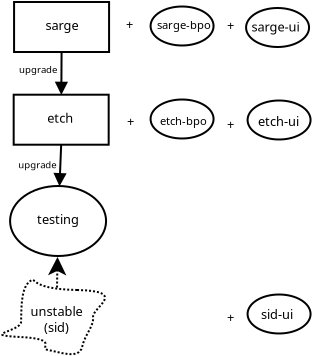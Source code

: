 <?xml version="1.0" encoding="UTF-8"?>
<dia:diagram xmlns:dia="http://www.lysator.liu.se/~alla/dia/">
  <dia:layer name="Background" visible="true">
    <dia:object type="Standard - Box" version="0" id="O0">
      <dia:attribute name="obj_pos">
        <dia:point val="2.15,1"/>
      </dia:attribute>
      <dia:attribute name="obj_bb">
        <dia:rectangle val="2.1,0.95;6.95,3.55"/>
      </dia:attribute>
      <dia:attribute name="elem_corner">
        <dia:point val="2.15,1"/>
      </dia:attribute>
      <dia:attribute name="elem_width">
        <dia:real val="4.75"/>
      </dia:attribute>
      <dia:attribute name="elem_height">
        <dia:real val="2.5"/>
      </dia:attribute>
      <dia:attribute name="show_background">
        <dia:boolean val="true"/>
      </dia:attribute>
    </dia:object>
    <dia:object type="Standard - Box" version="0" id="O1">
      <dia:attribute name="obj_pos">
        <dia:point val="2.13,5.635"/>
      </dia:attribute>
      <dia:attribute name="obj_bb">
        <dia:rectangle val="2.08,5.585;6.93,8.185"/>
      </dia:attribute>
      <dia:attribute name="elem_corner">
        <dia:point val="2.13,5.635"/>
      </dia:attribute>
      <dia:attribute name="elem_width">
        <dia:real val="4.75"/>
      </dia:attribute>
      <dia:attribute name="elem_height">
        <dia:real val="2.5"/>
      </dia:attribute>
      <dia:attribute name="show_background">
        <dia:boolean val="true"/>
      </dia:attribute>
    </dia:object>
    <dia:object type="Standard - Ellipse" version="0" id="O2">
      <dia:attribute name="obj_pos">
        <dia:point val="1.95,10.2"/>
      </dia:attribute>
      <dia:attribute name="obj_bb">
        <dia:rectangle val="1.9,10.15;6.8,13.75"/>
      </dia:attribute>
      <dia:attribute name="elem_corner">
        <dia:point val="1.95,10.2"/>
      </dia:attribute>
      <dia:attribute name="elem_width">
        <dia:real val="4.8"/>
      </dia:attribute>
      <dia:attribute name="elem_height">
        <dia:real val="3.5"/>
      </dia:attribute>
    </dia:object>
    <dia:object type="Standard - Beziergon" version="0" id="O3">
      <dia:attribute name="obj_pos">
        <dia:point val="5.3,15.4"/>
      </dia:attribute>
      <dia:attribute name="obj_bb">
        <dia:rectangle val="1.496,14.843;7.096,18.658"/>
      </dia:attribute>
      <dia:attribute name="bez_points">
        <dia:point val="5.3,15.4"/>
        <dia:point val="7.9,15.45"/>
        <dia:point val="6.058,16.275"/>
        <dia:point val="6.1,16.75"/>
        <dia:point val="6.142,17.225"/>
        <dia:point val="5.7,17.6"/>
        <dia:point val="5.55,18.25"/>
        <dia:point val="5.4,18.9"/>
        <dia:point val="4.367,18.483"/>
        <dia:point val="3.85,18.4"/>
        <dia:point val="3.333,18.317"/>
        <dia:point val="4.5,17.85"/>
        <dia:point val="2.45,17.75"/>
        <dia:point val="0.4,17.65"/>
        <dia:point val="2.475,17.475"/>
        <dia:point val="2.5,17"/>
        <dia:point val="2.525,16.525"/>
        <dia:point val="2.458,15.375"/>
        <dia:point val="2.9,15"/>
        <dia:point val="3.342,14.625"/>
        <dia:point val="2.7,15.35"/>
      </dia:attribute>
      <dia:attribute name="corner_types">
        <dia:enum val="157926736"/>
        <dia:enum val="0"/>
        <dia:enum val="0"/>
        <dia:enum val="0"/>
        <dia:enum val="0"/>
        <dia:enum val="0"/>
        <dia:enum val="0"/>
        <dia:enum val="0"/>
      </dia:attribute>
      <dia:attribute name="show_background">
        <dia:boolean val="true"/>
      </dia:attribute>
      <dia:attribute name="line_style">
        <dia:enum val="4"/>
      </dia:attribute>
    </dia:object>
    <dia:object type="Standard - Text" version="1" id="O4">
      <dia:attribute name="obj_pos">
        <dia:point val="3.725,2.4"/>
      </dia:attribute>
      <dia:attribute name="obj_bb">
        <dia:rectangle val="3.725,1.85;5.525,2.8"/>
      </dia:attribute>
      <dia:attribute name="text">
        <dia:composite type="text">
          <dia:attribute name="string">
            <dia:string>#sarge#</dia:string>
          </dia:attribute>
          <dia:attribute name="font">
            <dia:font family="sans" style="0" name="Helvetica"/>
          </dia:attribute>
          <dia:attribute name="height">
            <dia:real val="0.8"/>
          </dia:attribute>
          <dia:attribute name="pos">
            <dia:point val="3.725,2.4"/>
          </dia:attribute>
          <dia:attribute name="color">
            <dia:color val="#000000"/>
          </dia:attribute>
          <dia:attribute name="alignment">
            <dia:enum val="0"/>
          </dia:attribute>
        </dia:composite>
      </dia:attribute>
      <dia:attribute name="valign">
        <dia:enum val="3"/>
      </dia:attribute>
    </dia:object>
    <dia:object type="Standard - Text" version="1" id="O5">
      <dia:attribute name="obj_pos">
        <dia:point val="3.805,7.035"/>
      </dia:attribute>
      <dia:attribute name="obj_bb">
        <dia:rectangle val="3.805,6.485;5.205,7.435"/>
      </dia:attribute>
      <dia:attribute name="text">
        <dia:composite type="text">
          <dia:attribute name="string">
            <dia:string>#etch#</dia:string>
          </dia:attribute>
          <dia:attribute name="font">
            <dia:font family="sans" style="0" name="Helvetica"/>
          </dia:attribute>
          <dia:attribute name="height">
            <dia:real val="0.8"/>
          </dia:attribute>
          <dia:attribute name="pos">
            <dia:point val="3.805,7.035"/>
          </dia:attribute>
          <dia:attribute name="color">
            <dia:color val="#000000"/>
          </dia:attribute>
          <dia:attribute name="alignment">
            <dia:enum val="0"/>
          </dia:attribute>
        </dia:composite>
      </dia:attribute>
      <dia:attribute name="valign">
        <dia:enum val="3"/>
      </dia:attribute>
    </dia:object>
    <dia:object type="Standard - Text" version="1" id="O6">
      <dia:attribute name="obj_pos">
        <dia:point val="3.3,12.1"/>
      </dia:attribute>
      <dia:attribute name="obj_bb">
        <dia:rectangle val="3.3,11.55;5.5,12.5"/>
      </dia:attribute>
      <dia:attribute name="text">
        <dia:composite type="text">
          <dia:attribute name="string">
            <dia:string>#testing#</dia:string>
          </dia:attribute>
          <dia:attribute name="font">
            <dia:font family="sans" style="0" name="Helvetica"/>
          </dia:attribute>
          <dia:attribute name="height">
            <dia:real val="0.8"/>
          </dia:attribute>
          <dia:attribute name="pos">
            <dia:point val="3.3,12.1"/>
          </dia:attribute>
          <dia:attribute name="color">
            <dia:color val="#000000"/>
          </dia:attribute>
          <dia:attribute name="alignment">
            <dia:enum val="0"/>
          </dia:attribute>
        </dia:composite>
      </dia:attribute>
      <dia:attribute name="valign">
        <dia:enum val="3"/>
      </dia:attribute>
    </dia:object>
    <dia:object type="Standard - Text" version="1" id="O7">
      <dia:attribute name="obj_pos">
        <dia:point val="4.275,16.7"/>
      </dia:attribute>
      <dia:attribute name="obj_bb">
        <dia:rectangle val="2.9,16.15;5.65,17.9"/>
      </dia:attribute>
      <dia:attribute name="text">
        <dia:composite type="text">
          <dia:attribute name="string">
            <dia:string>#unstable
(sid)#</dia:string>
          </dia:attribute>
          <dia:attribute name="font">
            <dia:font family="sans" style="0" name="Helvetica"/>
          </dia:attribute>
          <dia:attribute name="height">
            <dia:real val="0.8"/>
          </dia:attribute>
          <dia:attribute name="pos">
            <dia:point val="4.275,16.7"/>
          </dia:attribute>
          <dia:attribute name="color">
            <dia:color val="#000000"/>
          </dia:attribute>
          <dia:attribute name="alignment">
            <dia:enum val="1"/>
          </dia:attribute>
        </dia:composite>
      </dia:attribute>
      <dia:attribute name="valign">
        <dia:enum val="3"/>
      </dia:attribute>
      <dia:connections>
        <dia:connection handle="0" to="O3" connection="14"/>
      </dia:connections>
    </dia:object>
    <dia:object type="Standard - Line" version="0" id="O8">
      <dia:attribute name="obj_pos">
        <dia:point val="4.525,3.5"/>
      </dia:attribute>
      <dia:attribute name="obj_bb">
        <dia:rectangle val="4.012,3.45;5.013,5.638"/>
      </dia:attribute>
      <dia:attribute name="conn_endpoints">
        <dia:point val="4.525,3.5"/>
        <dia:point val="4.513,5.585"/>
      </dia:attribute>
      <dia:attribute name="numcp">
        <dia:int val="1"/>
      </dia:attribute>
      <dia:attribute name="end_arrow">
        <dia:enum val="3"/>
      </dia:attribute>
      <dia:attribute name="end_arrow_length">
        <dia:real val="0.5"/>
      </dia:attribute>
      <dia:attribute name="end_arrow_width">
        <dia:real val="0.5"/>
      </dia:attribute>
      <dia:connections>
        <dia:connection handle="0" to="O0" connection="6"/>
        <dia:connection handle="1" to="O1" connection="8"/>
      </dia:connections>
    </dia:object>
    <dia:object type="Standard - Line" version="0" id="O9">
      <dia:attribute name="obj_pos">
        <dia:point val="4.505,8.135"/>
      </dia:attribute>
      <dia:attribute name="obj_bb">
        <dia:rectangle val="3.921,8.083;4.925,10.223"/>
      </dia:attribute>
      <dia:attribute name="conn_endpoints">
        <dia:point val="4.505,8.135"/>
        <dia:point val="4.423,10.152"/>
      </dia:attribute>
      <dia:attribute name="numcp">
        <dia:int val="1"/>
      </dia:attribute>
      <dia:attribute name="end_arrow">
        <dia:enum val="3"/>
      </dia:attribute>
      <dia:attribute name="end_arrow_length">
        <dia:real val="0.5"/>
      </dia:attribute>
      <dia:attribute name="end_arrow_width">
        <dia:real val="0.5"/>
      </dia:attribute>
      <dia:connections>
        <dia:connection handle="0" to="O1" connection="6"/>
        <dia:connection handle="1" to="O2" connection="8"/>
      </dia:connections>
    </dia:object>
    <dia:object type="Standard - Ellipse" version="0" id="O10">
      <dia:attribute name="obj_pos">
        <dia:point val="13.75,1.3"/>
      </dia:attribute>
      <dia:attribute name="obj_bb">
        <dia:rectangle val="13.7,1.25;16.95,3.3"/>
      </dia:attribute>
      <dia:attribute name="elem_corner">
        <dia:point val="13.75,1.3"/>
      </dia:attribute>
      <dia:attribute name="elem_width">
        <dia:real val="3.15"/>
      </dia:attribute>
      <dia:attribute name="elem_height">
        <dia:real val="1.95"/>
      </dia:attribute>
    </dia:object>
    <dia:object type="Standard - Ellipse" version="0" id="O11">
      <dia:attribute name="obj_pos">
        <dia:point val="13.825,5.925"/>
      </dia:attribute>
      <dia:attribute name="obj_bb">
        <dia:rectangle val="13.775,5.875;17.025,7.925"/>
      </dia:attribute>
      <dia:attribute name="elem_corner">
        <dia:point val="13.825,5.925"/>
      </dia:attribute>
      <dia:attribute name="elem_width">
        <dia:real val="3.15"/>
      </dia:attribute>
      <dia:attribute name="elem_height">
        <dia:real val="1.95"/>
      </dia:attribute>
    </dia:object>
    <dia:object type="Standard - Text" version="1" id="O12">
      <dia:attribute name="obj_pos">
        <dia:point val="14.025,2.475"/>
      </dia:attribute>
      <dia:attribute name="obj_bb">
        <dia:rectangle val="14.025,1.907;16.593,2.91"/>
      </dia:attribute>
      <dia:attribute name="text">
        <dia:composite type="text">
          <dia:attribute name="string">
            <dia:string>#sarge-ui#</dia:string>
          </dia:attribute>
          <dia:attribute name="font">
            <dia:font family="sans" style="0" name="Helvetica"/>
          </dia:attribute>
          <dia:attribute name="height">
            <dia:real val="0.8"/>
          </dia:attribute>
          <dia:attribute name="pos">
            <dia:point val="14.025,2.475"/>
          </dia:attribute>
          <dia:attribute name="color">
            <dia:color val="#000000"/>
          </dia:attribute>
          <dia:attribute name="alignment">
            <dia:enum val="0"/>
          </dia:attribute>
        </dia:composite>
      </dia:attribute>
      <dia:attribute name="valign">
        <dia:enum val="3"/>
      </dia:attribute>
    </dia:object>
    <dia:object type="Standard - Text" version="1" id="O13">
      <dia:attribute name="obj_pos">
        <dia:point val="14.35,7.2"/>
      </dia:attribute>
      <dia:attribute name="obj_bb">
        <dia:rectangle val="14.35,6.633;16.517,7.635"/>
      </dia:attribute>
      <dia:attribute name="text">
        <dia:composite type="text">
          <dia:attribute name="string">
            <dia:string>#etch-ui#</dia:string>
          </dia:attribute>
          <dia:attribute name="font">
            <dia:font family="sans" style="0" name="Helvetica"/>
          </dia:attribute>
          <dia:attribute name="height">
            <dia:real val="0.8"/>
          </dia:attribute>
          <dia:attribute name="pos">
            <dia:point val="14.35,7.2"/>
          </dia:attribute>
          <dia:attribute name="color">
            <dia:color val="#000000"/>
          </dia:attribute>
          <dia:attribute name="alignment">
            <dia:enum val="0"/>
          </dia:attribute>
        </dia:composite>
      </dia:attribute>
      <dia:attribute name="valign">
        <dia:enum val="3"/>
      </dia:attribute>
    </dia:object>
    <dia:object type="Standard - Ellipse" version="0" id="O14">
      <dia:attribute name="obj_pos">
        <dia:point val="13.825,15.625"/>
      </dia:attribute>
      <dia:attribute name="obj_bb">
        <dia:rectangle val="13.775,15.575;17.025,17.625"/>
      </dia:attribute>
      <dia:attribute name="elem_corner">
        <dia:point val="13.825,15.625"/>
      </dia:attribute>
      <dia:attribute name="elem_width">
        <dia:real val="3.15"/>
      </dia:attribute>
      <dia:attribute name="elem_height">
        <dia:real val="1.95"/>
      </dia:attribute>
    </dia:object>
    <dia:object type="Standard - Text" version="1" id="O15">
      <dia:attribute name="obj_pos">
        <dia:point val="14.5,16.85"/>
      </dia:attribute>
      <dia:attribute name="obj_bb">
        <dia:rectangle val="14.5,16.282;16.168,17.285"/>
      </dia:attribute>
      <dia:attribute name="text">
        <dia:composite type="text">
          <dia:attribute name="string">
            <dia:string>#sid-ui#</dia:string>
          </dia:attribute>
          <dia:attribute name="font">
            <dia:font family="sans" style="0" name="Helvetica"/>
          </dia:attribute>
          <dia:attribute name="height">
            <dia:real val="0.8"/>
          </dia:attribute>
          <dia:attribute name="pos">
            <dia:point val="14.5,16.85"/>
          </dia:attribute>
          <dia:attribute name="color">
            <dia:color val="#000000"/>
          </dia:attribute>
          <dia:attribute name="alignment">
            <dia:enum val="0"/>
          </dia:attribute>
        </dia:composite>
      </dia:attribute>
      <dia:attribute name="valign">
        <dia:enum val="3"/>
      </dia:attribute>
    </dia:object>
    <dia:object type="Standard - Text" version="1" id="O16">
      <dia:attribute name="obj_pos">
        <dia:point val="7.75,2.35"/>
      </dia:attribute>
      <dia:attribute name="obj_bb">
        <dia:rectangle val="7.732,1.782;8.25,2.785"/>
      </dia:attribute>
      <dia:attribute name="text">
        <dia:composite type="text">
          <dia:attribute name="string">
            <dia:string>#+#</dia:string>
          </dia:attribute>
          <dia:attribute name="font">
            <dia:font family="sans" style="0" name="Helvetica"/>
          </dia:attribute>
          <dia:attribute name="height">
            <dia:real val="0.8"/>
          </dia:attribute>
          <dia:attribute name="pos">
            <dia:point val="7.75,2.35"/>
          </dia:attribute>
          <dia:attribute name="color">
            <dia:color val="#000000"/>
          </dia:attribute>
          <dia:attribute name="alignment">
            <dia:enum val="0"/>
          </dia:attribute>
        </dia:composite>
      </dia:attribute>
      <dia:attribute name="valign">
        <dia:enum val="3"/>
      </dia:attribute>
    </dia:object>
    <dia:object type="Standard - Text" version="1" id="O17">
      <dia:attribute name="obj_pos">
        <dia:point val="7.8,7.2"/>
      </dia:attribute>
      <dia:attribute name="obj_bb">
        <dia:rectangle val="7.782,6.633;8.3,7.635"/>
      </dia:attribute>
      <dia:attribute name="text">
        <dia:composite type="text">
          <dia:attribute name="string">
            <dia:string>#+#</dia:string>
          </dia:attribute>
          <dia:attribute name="font">
            <dia:font family="sans" style="0" name="Helvetica"/>
          </dia:attribute>
          <dia:attribute name="height">
            <dia:real val="0.8"/>
          </dia:attribute>
          <dia:attribute name="pos">
            <dia:point val="7.8,7.2"/>
          </dia:attribute>
          <dia:attribute name="color">
            <dia:color val="#000000"/>
          </dia:attribute>
          <dia:attribute name="alignment">
            <dia:enum val="0"/>
          </dia:attribute>
        </dia:composite>
      </dia:attribute>
      <dia:attribute name="valign">
        <dia:enum val="3"/>
      </dia:attribute>
    </dia:object>
    <dia:object type="Standard - Text" version="1" id="O18">
      <dia:attribute name="obj_pos">
        <dia:point val="12.8,17"/>
      </dia:attribute>
      <dia:attribute name="obj_bb">
        <dia:rectangle val="12.783,16.433;13.3,17.435"/>
      </dia:attribute>
      <dia:attribute name="text">
        <dia:composite type="text">
          <dia:attribute name="string">
            <dia:string>#+#</dia:string>
          </dia:attribute>
          <dia:attribute name="font">
            <dia:font family="sans" style="0" name="Helvetica"/>
          </dia:attribute>
          <dia:attribute name="height">
            <dia:real val="0.8"/>
          </dia:attribute>
          <dia:attribute name="pos">
            <dia:point val="12.8,17"/>
          </dia:attribute>
          <dia:attribute name="color">
            <dia:color val="#000000"/>
          </dia:attribute>
          <dia:attribute name="alignment">
            <dia:enum val="0"/>
          </dia:attribute>
        </dia:composite>
      </dia:attribute>
      <dia:attribute name="valign">
        <dia:enum val="3"/>
      </dia:attribute>
    </dia:object>
    <dia:object type="Standard - Ellipse" version="0" id="O19">
      <dia:attribute name="obj_pos">
        <dia:point val="8.975,1.225"/>
      </dia:attribute>
      <dia:attribute name="obj_bb">
        <dia:rectangle val="8.925,1.175;12.175,3.225"/>
      </dia:attribute>
      <dia:attribute name="elem_corner">
        <dia:point val="8.975,1.225"/>
      </dia:attribute>
      <dia:attribute name="elem_width">
        <dia:real val="3.15"/>
      </dia:attribute>
      <dia:attribute name="elem_height">
        <dia:real val="1.95"/>
      </dia:attribute>
    </dia:object>
    <dia:object type="Standard - Ellipse" version="0" id="O20">
      <dia:attribute name="obj_pos">
        <dia:point val="8.975,5.875"/>
      </dia:attribute>
      <dia:attribute name="obj_bb">
        <dia:rectangle val="8.925,5.825;12.175,7.875"/>
      </dia:attribute>
      <dia:attribute name="elem_corner">
        <dia:point val="8.975,5.875"/>
      </dia:attribute>
      <dia:attribute name="elem_width">
        <dia:real val="3.15"/>
      </dia:attribute>
      <dia:attribute name="elem_height">
        <dia:real val="1.95"/>
      </dia:attribute>
    </dia:object>
    <dia:object type="Standard - Text" version="1" id="O21">
      <dia:attribute name="obj_pos">
        <dia:point val="9.3,2.35"/>
      </dia:attribute>
      <dia:attribute name="obj_bb">
        <dia:rectangle val="9.3,1.834;11.766,2.732"/>
      </dia:attribute>
      <dia:attribute name="text">
        <dia:composite type="text">
          <dia:attribute name="string">
            <dia:string>#sarge-bpo#</dia:string>
          </dia:attribute>
          <dia:attribute name="font">
            <dia:font family="sans" style="0" name="Helvetica"/>
          </dia:attribute>
          <dia:attribute name="height">
            <dia:real val="0.7"/>
          </dia:attribute>
          <dia:attribute name="pos">
            <dia:point val="9.3,2.35"/>
          </dia:attribute>
          <dia:attribute name="color">
            <dia:color val="#000000"/>
          </dia:attribute>
          <dia:attribute name="alignment">
            <dia:enum val="0"/>
          </dia:attribute>
        </dia:composite>
      </dia:attribute>
      <dia:attribute name="valign">
        <dia:enum val="3"/>
      </dia:attribute>
    </dia:object>
    <dia:object type="Standard - Text" version="1" id="O22">
      <dia:attribute name="obj_pos">
        <dia:point val="9.45,7.15"/>
      </dia:attribute>
      <dia:attribute name="obj_bb">
        <dia:rectangle val="9.45,6.634;11.616,7.532"/>
      </dia:attribute>
      <dia:attribute name="text">
        <dia:composite type="text">
          <dia:attribute name="string">
            <dia:string>#etch-bpo#</dia:string>
          </dia:attribute>
          <dia:attribute name="font">
            <dia:font family="sans" style="0" name="Helvetica"/>
          </dia:attribute>
          <dia:attribute name="height">
            <dia:real val="0.7"/>
          </dia:attribute>
          <dia:attribute name="pos">
            <dia:point val="9.45,7.15"/>
          </dia:attribute>
          <dia:attribute name="color">
            <dia:color val="#000000"/>
          </dia:attribute>
          <dia:attribute name="alignment">
            <dia:enum val="0"/>
          </dia:attribute>
        </dia:composite>
      </dia:attribute>
      <dia:attribute name="valign">
        <dia:enum val="3"/>
      </dia:attribute>
    </dia:object>
    <dia:object type="Standard - Text" version="1" id="O23">
      <dia:attribute name="obj_pos">
        <dia:point val="12.8,2.4"/>
      </dia:attribute>
      <dia:attribute name="obj_bb">
        <dia:rectangle val="12.783,1.833;13.3,2.835"/>
      </dia:attribute>
      <dia:attribute name="text">
        <dia:composite type="text">
          <dia:attribute name="string">
            <dia:string>#+#</dia:string>
          </dia:attribute>
          <dia:attribute name="font">
            <dia:font family="sans" style="0" name="Helvetica"/>
          </dia:attribute>
          <dia:attribute name="height">
            <dia:real val="0.8"/>
          </dia:attribute>
          <dia:attribute name="pos">
            <dia:point val="12.8,2.4"/>
          </dia:attribute>
          <dia:attribute name="color">
            <dia:color val="#000000"/>
          </dia:attribute>
          <dia:attribute name="alignment">
            <dia:enum val="0"/>
          </dia:attribute>
        </dia:composite>
      </dia:attribute>
      <dia:attribute name="valign">
        <dia:enum val="3"/>
      </dia:attribute>
    </dia:object>
    <dia:object type="Standard - Text" version="1" id="O24">
      <dia:attribute name="obj_pos">
        <dia:point val="12.8,7.35"/>
      </dia:attribute>
      <dia:attribute name="obj_bb">
        <dia:rectangle val="12.783,6.782;13.3,7.785"/>
      </dia:attribute>
      <dia:attribute name="text">
        <dia:composite type="text">
          <dia:attribute name="string">
            <dia:string>#+#</dia:string>
          </dia:attribute>
          <dia:attribute name="font">
            <dia:font family="sans" style="0" name="Helvetica"/>
          </dia:attribute>
          <dia:attribute name="height">
            <dia:real val="0.8"/>
          </dia:attribute>
          <dia:attribute name="pos">
            <dia:point val="12.8,7.35"/>
          </dia:attribute>
          <dia:attribute name="color">
            <dia:color val="#000000"/>
          </dia:attribute>
          <dia:attribute name="alignment">
            <dia:enum val="0"/>
          </dia:attribute>
        </dia:composite>
      </dia:attribute>
      <dia:attribute name="valign">
        <dia:enum val="3"/>
      </dia:attribute>
    </dia:object>
    <dia:object type="Standard - Line" version="0" id="O25">
      <dia:attribute name="obj_pos">
        <dia:point val="4.297,15.278"/>
      </dia:attribute>
      <dia:attribute name="obj_bb">
        <dia:rectangle val="3.621,13.689;5.022,15.329"/>
      </dia:attribute>
      <dia:attribute name="conn_endpoints">
        <dia:point val="4.297,15.278"/>
        <dia:point val="4.322,13.75"/>
      </dia:attribute>
      <dia:attribute name="numcp">
        <dia:int val="1"/>
      </dia:attribute>
      <dia:attribute name="line_style">
        <dia:enum val="4"/>
      </dia:attribute>
      <dia:attribute name="end_arrow">
        <dia:enum val="22"/>
      </dia:attribute>
      <dia:attribute name="end_arrow_length">
        <dia:real val="0.7"/>
      </dia:attribute>
      <dia:attribute name="end_arrow_width">
        <dia:real val="0.7"/>
      </dia:attribute>
      <dia:connections>
        <dia:connection handle="0" to="O3" connection="14"/>
        <dia:connection handle="1" to="O2" connection="8"/>
      </dia:connections>
    </dia:object>
    <dia:object type="Standard - Text" version="1" id="O26">
      <dia:attribute name="obj_pos">
        <dia:point val="4.519,4.543"/>
      </dia:attribute>
      <dia:attribute name="obj_bb">
        <dia:rectangle val="4.519,3.993;4.519,4.943"/>
      </dia:attribute>
      <dia:attribute name="text">
        <dia:composite type="text">
          <dia:attribute name="string">
            <dia:string>##</dia:string>
          </dia:attribute>
          <dia:attribute name="font">
            <dia:font family="sans" style="0" name="Helvetica"/>
          </dia:attribute>
          <dia:attribute name="height">
            <dia:real val="0.8"/>
          </dia:attribute>
          <dia:attribute name="pos">
            <dia:point val="4.519,4.543"/>
          </dia:attribute>
          <dia:attribute name="color">
            <dia:color val="#000000"/>
          </dia:attribute>
          <dia:attribute name="alignment">
            <dia:enum val="0"/>
          </dia:attribute>
        </dia:composite>
      </dia:attribute>
      <dia:attribute name="valign">
        <dia:enum val="3"/>
      </dia:attribute>
      <dia:connections>
        <dia:connection handle="0" to="O8" connection="0"/>
      </dia:connections>
    </dia:object>
    <dia:object type="Standard - Text" version="1" id="O27">
      <dia:attribute name="obj_pos">
        <dia:point val="2.4,4.55"/>
      </dia:attribute>
      <dia:attribute name="obj_bb">
        <dia:rectangle val="2.4,4.085;4.415,4.88"/>
      </dia:attribute>
      <dia:attribute name="text">
        <dia:composite type="text">
          <dia:attribute name="string">
            <dia:string>#upgrade#</dia:string>
          </dia:attribute>
          <dia:attribute name="font">
            <dia:font family="sans" style="0" name="Helvetica"/>
          </dia:attribute>
          <dia:attribute name="height">
            <dia:real val="0.6"/>
          </dia:attribute>
          <dia:attribute name="pos">
            <dia:point val="2.4,4.55"/>
          </dia:attribute>
          <dia:attribute name="color">
            <dia:color val="#000000"/>
          </dia:attribute>
          <dia:attribute name="alignment">
            <dia:enum val="0"/>
          </dia:attribute>
        </dia:composite>
      </dia:attribute>
      <dia:attribute name="valign">
        <dia:enum val="3"/>
      </dia:attribute>
    </dia:object>
    <dia:object type="Standard - Text" version="1" id="O28">
      <dia:attribute name="obj_pos">
        <dia:point val="2.355,9.31"/>
      </dia:attribute>
      <dia:attribute name="obj_bb">
        <dia:rectangle val="2.355,8.845;4.37,9.64"/>
      </dia:attribute>
      <dia:attribute name="text">
        <dia:composite type="text">
          <dia:attribute name="string">
            <dia:string>#upgrade#</dia:string>
          </dia:attribute>
          <dia:attribute name="font">
            <dia:font family="sans" style="0" name="Helvetica"/>
          </dia:attribute>
          <dia:attribute name="height">
            <dia:real val="0.6"/>
          </dia:attribute>
          <dia:attribute name="pos">
            <dia:point val="2.355,9.31"/>
          </dia:attribute>
          <dia:attribute name="color">
            <dia:color val="#000000"/>
          </dia:attribute>
          <dia:attribute name="alignment">
            <dia:enum val="0"/>
          </dia:attribute>
        </dia:composite>
      </dia:attribute>
      <dia:attribute name="valign">
        <dia:enum val="3"/>
      </dia:attribute>
    </dia:object>
  </dia:layer>
</dia:diagram>
